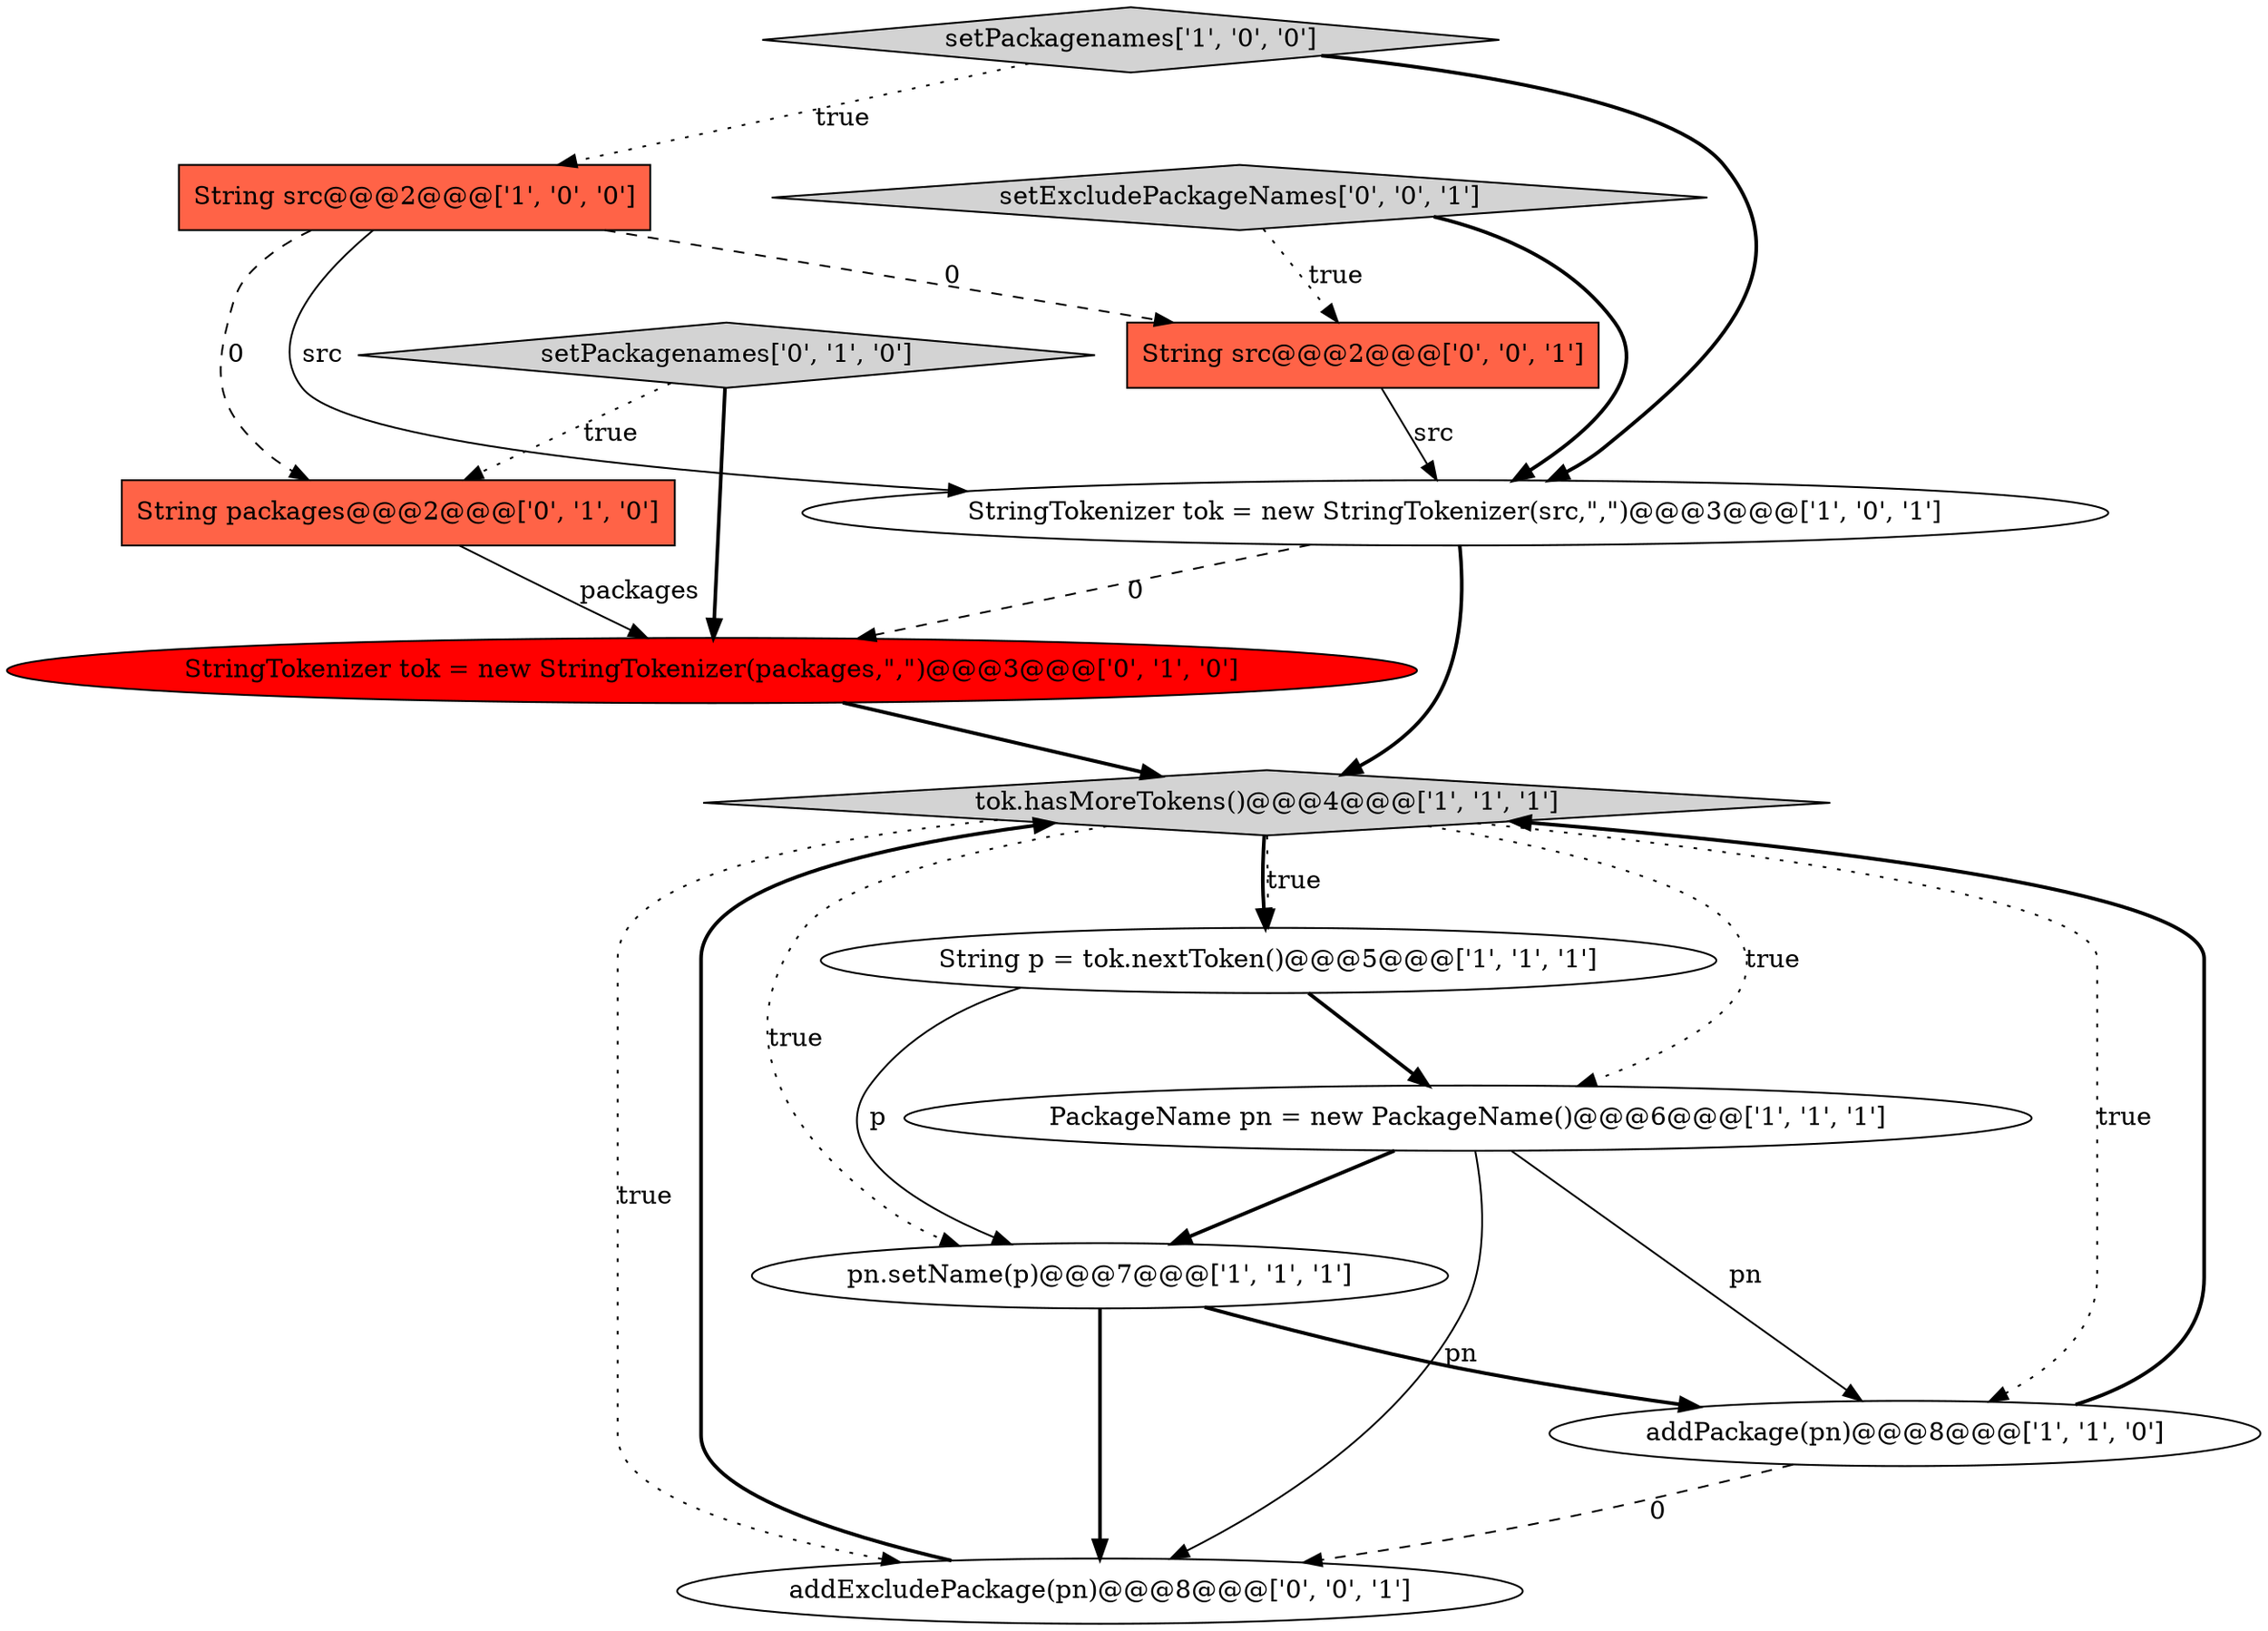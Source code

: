 digraph {
4 [style = filled, label = "String src@@@2@@@['1', '0', '0']", fillcolor = tomato, shape = box image = "AAA1AAABBB1BBB"];
9 [style = filled, label = "String packages@@@2@@@['0', '1', '0']", fillcolor = tomato, shape = box image = "AAA1AAABBB2BBB"];
12 [style = filled, label = "addExcludePackage(pn)@@@8@@@['0', '0', '1']", fillcolor = white, shape = ellipse image = "AAA0AAABBB3BBB"];
11 [style = filled, label = "setExcludePackageNames['0', '0', '1']", fillcolor = lightgray, shape = diamond image = "AAA0AAABBB3BBB"];
1 [style = filled, label = "String p = tok.nextToken()@@@5@@@['1', '1', '1']", fillcolor = white, shape = ellipse image = "AAA0AAABBB1BBB"];
7 [style = filled, label = "tok.hasMoreTokens()@@@4@@@['1', '1', '1']", fillcolor = lightgray, shape = diamond image = "AAA0AAABBB1BBB"];
13 [style = filled, label = "String src@@@2@@@['0', '0', '1']", fillcolor = tomato, shape = box image = "AAA0AAABBB3BBB"];
0 [style = filled, label = "pn.setName(p)@@@7@@@['1', '1', '1']", fillcolor = white, shape = ellipse image = "AAA0AAABBB1BBB"];
8 [style = filled, label = "setPackagenames['0', '1', '0']", fillcolor = lightgray, shape = diamond image = "AAA0AAABBB2BBB"];
10 [style = filled, label = "StringTokenizer tok = new StringTokenizer(packages,\",\")@@@3@@@['0', '1', '0']", fillcolor = red, shape = ellipse image = "AAA1AAABBB2BBB"];
6 [style = filled, label = "StringTokenizer tok = new StringTokenizer(src,\",\")@@@3@@@['1', '0', '1']", fillcolor = white, shape = ellipse image = "AAA0AAABBB1BBB"];
5 [style = filled, label = "addPackage(pn)@@@8@@@['1', '1', '0']", fillcolor = white, shape = ellipse image = "AAA0AAABBB1BBB"];
3 [style = filled, label = "PackageName pn = new PackageName()@@@6@@@['1', '1', '1']", fillcolor = white, shape = ellipse image = "AAA0AAABBB1BBB"];
2 [style = filled, label = "setPackagenames['1', '0', '0']", fillcolor = lightgray, shape = diamond image = "AAA0AAABBB1BBB"];
8->10 [style = bold, label=""];
5->12 [style = dashed, label="0"];
7->1 [style = bold, label=""];
9->10 [style = solid, label="packages"];
2->6 [style = bold, label=""];
0->12 [style = bold, label=""];
11->6 [style = bold, label=""];
3->5 [style = solid, label="pn"];
1->3 [style = bold, label=""];
11->13 [style = dotted, label="true"];
7->0 [style = dotted, label="true"];
10->7 [style = bold, label=""];
12->7 [style = bold, label=""];
3->0 [style = bold, label=""];
3->12 [style = solid, label="pn"];
7->12 [style = dotted, label="true"];
7->5 [style = dotted, label="true"];
6->10 [style = dashed, label="0"];
4->9 [style = dashed, label="0"];
4->6 [style = solid, label="src"];
7->3 [style = dotted, label="true"];
13->6 [style = solid, label="src"];
2->4 [style = dotted, label="true"];
5->7 [style = bold, label=""];
8->9 [style = dotted, label="true"];
6->7 [style = bold, label=""];
7->1 [style = dotted, label="true"];
4->13 [style = dashed, label="0"];
1->0 [style = solid, label="p"];
0->5 [style = bold, label=""];
}
